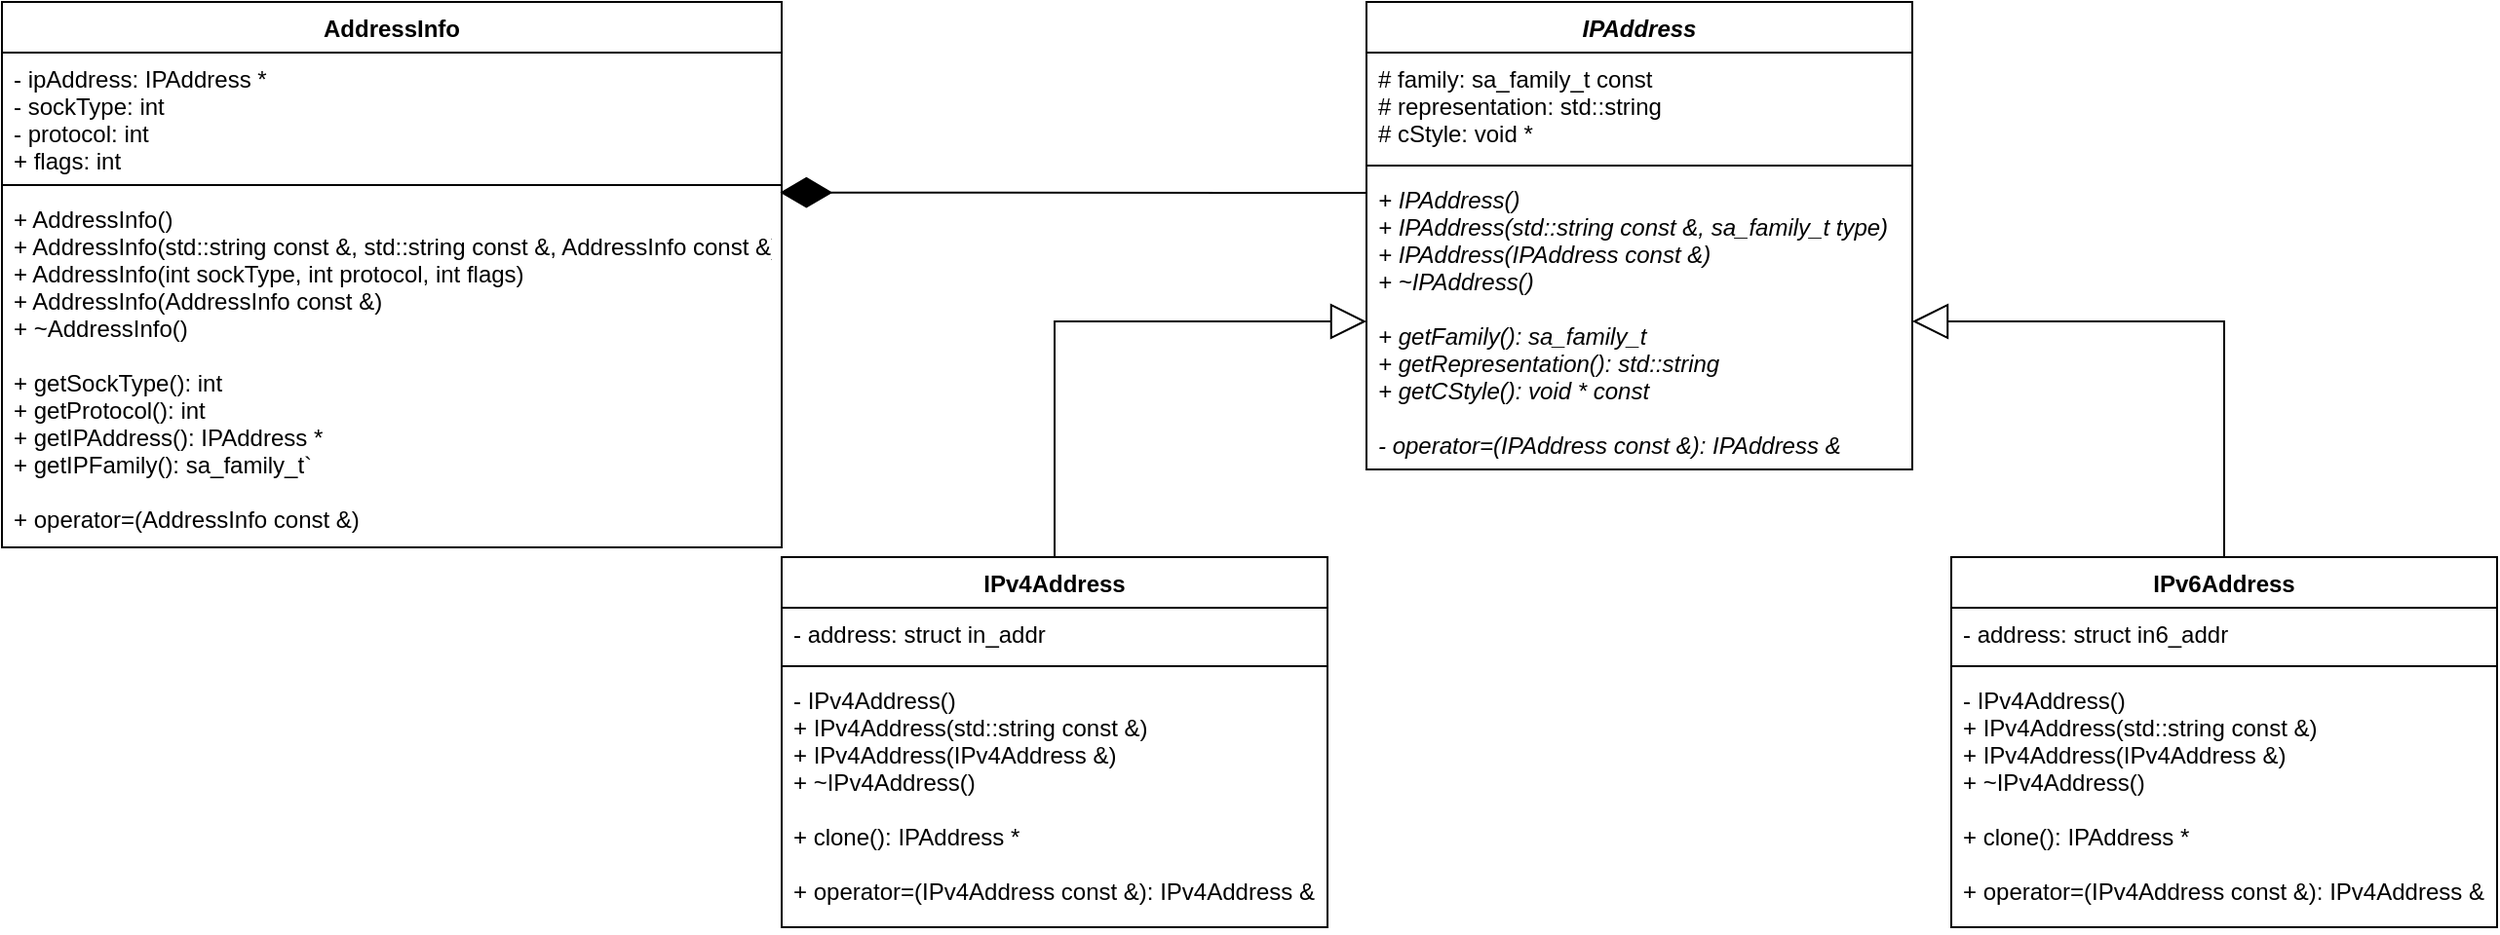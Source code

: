 <mxfile version="16.0.3" type="device"><diagram name="Page-1" id="929967ad-93f9-6ef4-fab6-5d389245f69c"><mxGraphModel dx="2426" dy="1348" grid="1" gridSize="10" guides="1" tooltips="1" connect="1" arrows="1" fold="1" page="1" pageScale="1.5" pageWidth="1169" pageHeight="826" background="none" math="0" shadow="0"><root><mxCell id="0" style=";html=1;"/><mxCell id="1" style=";html=1;" parent="0"/><mxCell id="9g8wFQ5CI78rzDATGCAP-6" value="IPAddress" style="swimlane;fontStyle=3;align=center;verticalAlign=top;childLayout=stackLayout;horizontal=1;startSize=26;horizontalStack=0;resizeParent=1;resizeParentMax=0;resizeLast=0;collapsible=1;marginBottom=0;" parent="1" vertex="1"><mxGeometry x="780" y="240" width="280" height="240" as="geometry"/></mxCell><mxCell id="9g8wFQ5CI78rzDATGCAP-7" value="# family: sa_family_t const&#10;# representation: std::string&#10;# cStyle: void *&#10;" style="text;strokeColor=none;fillColor=none;align=left;verticalAlign=top;spacingLeft=4;spacingRight=4;overflow=hidden;rotatable=0;points=[[0,0.5],[1,0.5]];portConstraint=eastwest;" parent="9g8wFQ5CI78rzDATGCAP-6" vertex="1"><mxGeometry y="26" width="280" height="54" as="geometry"/></mxCell><mxCell id="9g8wFQ5CI78rzDATGCAP-8" value="" style="line;strokeWidth=1;fillColor=none;align=left;verticalAlign=middle;spacingTop=-1;spacingLeft=3;spacingRight=3;rotatable=0;labelPosition=right;points=[];portConstraint=eastwest;" parent="9g8wFQ5CI78rzDATGCAP-6" vertex="1"><mxGeometry y="80" width="280" height="8" as="geometry"/></mxCell><mxCell id="9g8wFQ5CI78rzDATGCAP-9" value="+ IPAddress()&#10;+ IPAddress(std::string const &amp;, sa_family_t type)&#10;+ IPAddress(IPAddress const &amp;)&#10;+ ~IPAddress()&#10;&#10;+ getFamily(): sa_family_t&#10;+ getRepresentation(): std::string&#10;+ getCStyle(): void * const&#10;&#10;- operator=(IPAddress const &amp;): IPAddress &amp;" style="text;strokeColor=none;fillColor=none;align=left;verticalAlign=top;spacingLeft=4;spacingRight=4;overflow=hidden;rotatable=0;points=[[0,0.5],[1,0.5]];portConstraint=eastwest;fontStyle=2" parent="9g8wFQ5CI78rzDATGCAP-6" vertex="1"><mxGeometry y="88" width="280" height="152" as="geometry"/></mxCell><mxCell id="9g8wFQ5CI78rzDATGCAP-17" value="IPv4Address" style="swimlane;fontStyle=1;align=center;verticalAlign=top;childLayout=stackLayout;horizontal=1;startSize=26;horizontalStack=0;resizeParent=1;resizeParentMax=0;resizeLast=0;collapsible=1;marginBottom=0;" parent="1" vertex="1"><mxGeometry x="480" y="525" width="280" height="190" as="geometry"/></mxCell><mxCell id="9g8wFQ5CI78rzDATGCAP-18" value="- address: struct in_addr" style="text;strokeColor=none;fillColor=none;align=left;verticalAlign=top;spacingLeft=4;spacingRight=4;overflow=hidden;rotatable=0;points=[[0,0.5],[1,0.5]];portConstraint=eastwest;" parent="9g8wFQ5CI78rzDATGCAP-17" vertex="1"><mxGeometry y="26" width="280" height="26" as="geometry"/></mxCell><mxCell id="9g8wFQ5CI78rzDATGCAP-19" value="" style="line;strokeWidth=1;fillColor=none;align=left;verticalAlign=middle;spacingTop=-1;spacingLeft=3;spacingRight=3;rotatable=0;labelPosition=right;points=[];portConstraint=eastwest;" parent="9g8wFQ5CI78rzDATGCAP-17" vertex="1"><mxGeometry y="52" width="280" height="8" as="geometry"/></mxCell><mxCell id="9g8wFQ5CI78rzDATGCAP-20" value="- IPv4Address()&#10;+ IPv4Address(std::string const &amp;)&#10;+ IPv4Address(IPv4Address &amp;)&#10;+ ~IPv4Address()&#10;&#10;+ clone(): IPAddress *&#10;&#10;+ operator=(IPv4Address const &amp;): IPv4Address &amp;&#10;" style="text;strokeColor=none;fillColor=none;align=left;verticalAlign=top;spacingLeft=4;spacingRight=4;overflow=hidden;rotatable=0;points=[[0,0.5],[1,0.5]];portConstraint=eastwest;" parent="9g8wFQ5CI78rzDATGCAP-17" vertex="1"><mxGeometry y="60" width="280" height="130" as="geometry"/></mxCell><mxCell id="9g8wFQ5CI78rzDATGCAP-22" value="IPv6Address" style="swimlane;fontStyle=1;align=center;verticalAlign=top;childLayout=stackLayout;horizontal=1;startSize=26;horizontalStack=0;resizeParent=1;resizeParentMax=0;resizeLast=0;collapsible=1;marginBottom=0;" parent="1" vertex="1"><mxGeometry x="1080" y="525" width="280" height="190" as="geometry"/></mxCell><mxCell id="9g8wFQ5CI78rzDATGCAP-23" value="- address: struct in6_addr" style="text;strokeColor=none;fillColor=none;align=left;verticalAlign=top;spacingLeft=4;spacingRight=4;overflow=hidden;rotatable=0;points=[[0,0.5],[1,0.5]];portConstraint=eastwest;" parent="9g8wFQ5CI78rzDATGCAP-22" vertex="1"><mxGeometry y="26" width="280" height="26" as="geometry"/></mxCell><mxCell id="9g8wFQ5CI78rzDATGCAP-24" value="" style="line;strokeWidth=1;fillColor=none;align=left;verticalAlign=middle;spacingTop=-1;spacingLeft=3;spacingRight=3;rotatable=0;labelPosition=right;points=[];portConstraint=eastwest;" parent="9g8wFQ5CI78rzDATGCAP-22" vertex="1"><mxGeometry y="52" width="280" height="8" as="geometry"/></mxCell><mxCell id="9g8wFQ5CI78rzDATGCAP-25" value="- IPv4Address()&#10;+ IPv4Address(std::string const &amp;)&#10;+ IPv4Address(IPv4Address &amp;)&#10;+ ~IPv4Address()&#10;&#10;+ clone(): IPAddress *&#10;&#10;+ operator=(IPv4Address const &amp;): IPv4Address &amp;&#10;" style="text;strokeColor=none;fillColor=none;align=left;verticalAlign=top;spacingLeft=4;spacingRight=4;overflow=hidden;rotatable=0;points=[[0,0.5],[1,0.5]];portConstraint=eastwest;" parent="9g8wFQ5CI78rzDATGCAP-22" vertex="1"><mxGeometry y="60" width="280" height="130" as="geometry"/></mxCell><mxCell id="9g8wFQ5CI78rzDATGCAP-27" value="" style="endArrow=block;endSize=16;endFill=0;html=1;rounded=0;exitX=0.5;exitY=0;exitDx=0;exitDy=0;entryX=0;entryY=0.5;entryDx=0;entryDy=0;" parent="1" source="9g8wFQ5CI78rzDATGCAP-17" target="9g8wFQ5CI78rzDATGCAP-9" edge="1"><mxGeometry width="160" relative="1" as="geometry"><mxPoint x="590" y="450" as="sourcePoint"/><mxPoint x="750" y="450" as="targetPoint"/><Array as="points"><mxPoint x="620" y="419"/><mxPoint x="620" y="404"/></Array></mxGeometry></mxCell><mxCell id="9g8wFQ5CI78rzDATGCAP-28" value="" style="endArrow=block;endSize=16;endFill=0;html=1;rounded=0;entryX=1;entryY=0.5;entryDx=0;entryDy=0;exitX=0.5;exitY=0;exitDx=0;exitDy=0;" parent="1" source="9g8wFQ5CI78rzDATGCAP-22" target="9g8wFQ5CI78rzDATGCAP-9" edge="1"><mxGeometry width="160" relative="1" as="geometry"><mxPoint x="1220" y="520" as="sourcePoint"/><mxPoint x="1380" y="419" as="targetPoint"/><Array as="points"><mxPoint x="1220" y="404"/></Array></mxGeometry></mxCell><mxCell id="wqd82JeTupFohGKB9hLJ-1" value="AddressInfo" style="swimlane;fontStyle=1;align=center;verticalAlign=top;childLayout=stackLayout;horizontal=1;startSize=26;horizontalStack=0;resizeParent=1;resizeParentMax=0;resizeLast=0;collapsible=1;marginBottom=0;" vertex="1" parent="1"><mxGeometry x="80" y="240" width="400" height="280" as="geometry"/></mxCell><mxCell id="wqd82JeTupFohGKB9hLJ-2" value="- ipAddress: IPAddress *&#10;- sockType: int&#10;- protocol: int&#10;+ flags: int" style="text;strokeColor=none;fillColor=none;align=left;verticalAlign=top;spacingLeft=4;spacingRight=4;overflow=hidden;rotatable=0;points=[[0,0.5],[1,0.5]];portConstraint=eastwest;direction=south;" vertex="1" parent="wqd82JeTupFohGKB9hLJ-1"><mxGeometry y="26" width="400" height="64" as="geometry"/></mxCell><mxCell id="wqd82JeTupFohGKB9hLJ-3" value="" style="line;strokeWidth=1;fillColor=none;align=left;verticalAlign=middle;spacingTop=-1;spacingLeft=3;spacingRight=3;rotatable=0;labelPosition=right;points=[];portConstraint=eastwest;" vertex="1" parent="wqd82JeTupFohGKB9hLJ-1"><mxGeometry y="90" width="400" height="8" as="geometry"/></mxCell><mxCell id="wqd82JeTupFohGKB9hLJ-4" value="+ AddressInfo()&#10;+ AddressInfo(std::string const &amp;, std::string const &amp;, AddressInfo const &amp;)&#10;+ AddressInfo(int sockType, int protocol, int flags)&#10;+ AddressInfo(AddressInfo const &amp;)&#10;+ ~AddressInfo()&#10;&#10;+ getSockType(): int&#10;+ getProtocol(): int&#10;+ getIPAddress(): IPAddress *&#10;+ getIPFamily(): sa_family_t`&#10;&#10;+ operator=(AddressInfo const &amp;)" style="text;strokeColor=none;fillColor=none;align=left;verticalAlign=top;spacingLeft=4;spacingRight=4;overflow=hidden;rotatable=0;points=[[0,0.5],[1,0.5]];portConstraint=eastwest;fontStyle=0" vertex="1" parent="wqd82JeTupFohGKB9hLJ-1"><mxGeometry y="98" width="400" height="182" as="geometry"/></mxCell><mxCell id="wqd82JeTupFohGKB9hLJ-8" value="" style="endArrow=diamondThin;endFill=1;endSize=24;html=1;rounded=0;entryX=0.998;entryY=-0.001;entryDx=0;entryDy=0;entryPerimeter=0;" edge="1" parent="1" target="wqd82JeTupFohGKB9hLJ-4"><mxGeometry width="160" relative="1" as="geometry"><mxPoint x="780" y="338" as="sourcePoint"/><mxPoint x="420" y="340" as="targetPoint"/><Array as="points"/></mxGeometry></mxCell></root></mxGraphModel></diagram></mxfile>